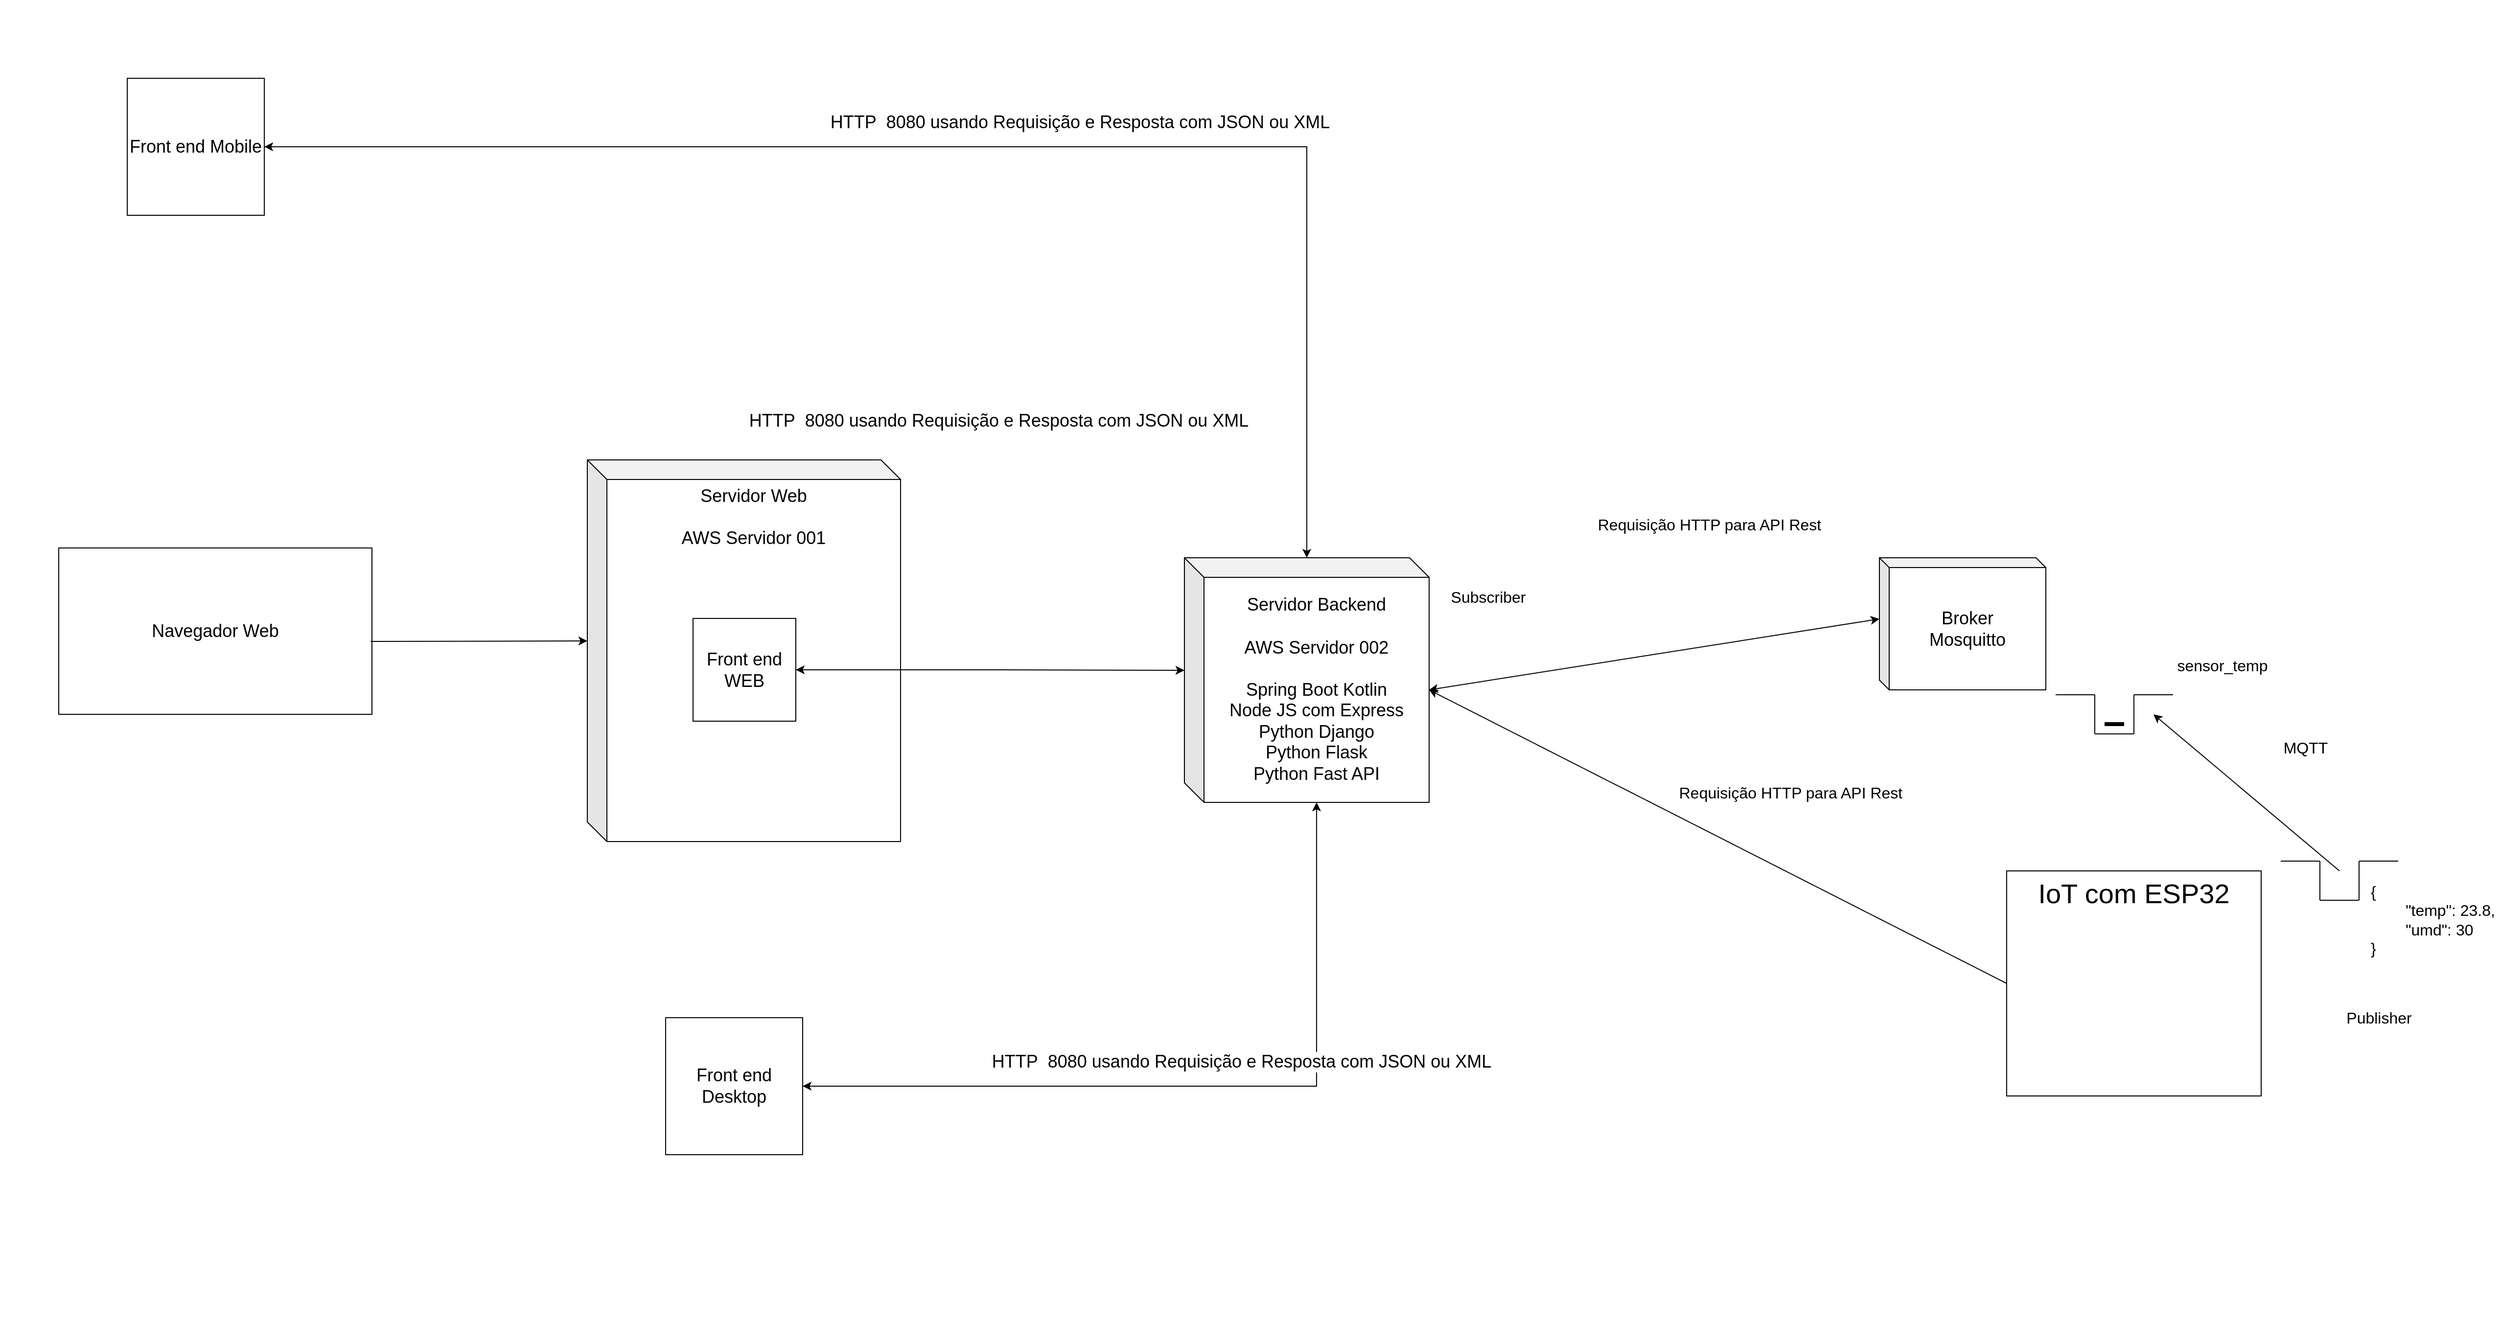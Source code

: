 <mxfile version="27.0.9">
  <diagram name="Página-1" id="81F1UbtDlpMVIuJjuEPL">
    <mxGraphModel dx="3161" dy="1894" grid="1" gridSize="10" guides="1" tooltips="1" connect="1" arrows="1" fold="1" page="1" pageScale="1" pageWidth="827" pageHeight="1169" math="0" shadow="0">
      <root>
        <mxCell id="0" />
        <mxCell id="1" parent="0" />
        <mxCell id="IYKdBTSMvmW3wx0UBxRR-4" value="IoT com ESP32" style="rounded=0;whiteSpace=wrap;html=1;fontSize=28;verticalAlign=top;" parent="1" vertex="1">
          <mxGeometry x="1110" y="460" width="260" height="230" as="geometry" />
        </mxCell>
        <mxCell id="IYKdBTSMvmW3wx0UBxRR-3" value="" style="shape=image;html=1;verticalAlign=top;verticalLabelPosition=bottom;labelBackgroundColor=#ffffff;imageAspect=0;aspect=fixed;image=https://cdn2.iconfinder.com/data/icons/electronic-13/480/3-electronic-arduino-chipset-icon-2-128.png" parent="1" vertex="1">
          <mxGeometry x="1230" y="550" width="128" height="128" as="geometry" />
        </mxCell>
        <mxCell id="KUsmrb8lNCLkx_MoMA3p-17" value="Servidor Web&lt;div&gt;&lt;br&gt;&lt;/div&gt;&lt;div&gt;AWS Servidor 001&lt;/div&gt;" style="shape=cube;whiteSpace=wrap;html=1;boundedLbl=1;backgroundOutline=1;darkOpacity=0.05;darkOpacity2=0.1;verticalAlign=top;fontSize=18;" parent="1" vertex="1">
          <mxGeometry x="-340" y="40" width="320" height="390" as="geometry" />
        </mxCell>
        <mxCell id="KUsmrb8lNCLkx_MoMA3p-1" value="Servidor Backend&lt;div&gt;&lt;br&gt;&lt;/div&gt;&lt;div&gt;AWS Servidor 002&lt;br&gt;&lt;div&gt;&lt;br&gt;&lt;/div&gt;&lt;div&gt;Spring Boot Kotlin&lt;/div&gt;&lt;div&gt;Node JS com Express&lt;/div&gt;&lt;div&gt;Python Django&lt;/div&gt;&lt;div&gt;Python Flask&lt;/div&gt;&lt;div&gt;Python Fast API&lt;/div&gt;&lt;/div&gt;" style="shape=cube;whiteSpace=wrap;html=1;boundedLbl=1;backgroundOutline=1;darkOpacity=0.05;darkOpacity2=0.1;fontSize=18;" parent="1" vertex="1">
          <mxGeometry x="270" y="140" width="250" height="250" as="geometry" />
        </mxCell>
        <mxCell id="KUsmrb8lNCLkx_MoMA3p-7" value="Front end WEB" style="whiteSpace=wrap;html=1;aspect=fixed;fontSize=18;" parent="1" vertex="1">
          <mxGeometry x="-232" y="202" width="105" height="105" as="geometry" />
        </mxCell>
        <mxCell id="KUsmrb8lNCLkx_MoMA3p-8" style="edgeStyle=orthogonalEdgeStyle;rounded=0;orthogonalLoop=1;jettySize=auto;html=1;startArrow=classic;startFill=1;endArrow=classic;endFill=1;exitX=1;exitY=0.5;exitDx=0;exitDy=0;entryX=0;entryY=0;entryDx=0;entryDy=115.0;entryPerimeter=0;" parent="1" source="KUsmrb8lNCLkx_MoMA3p-7" target="KUsmrb8lNCLkx_MoMA3p-1" edge="1">
          <mxGeometry relative="1" as="geometry">
            <mxPoint x="530" y="275" as="sourcePoint" />
            <mxPoint x="810" y="275" as="targetPoint" />
          </mxGeometry>
        </mxCell>
        <mxCell id="KUsmrb8lNCLkx_MoMA3p-9" value="HTTP&amp;nbsp; 8080 usando Requisição e Resposta com JSON ou XML" style="edgeLabel;html=1;align=center;verticalAlign=middle;resizable=0;points=[];fontSize=18;" parent="KUsmrb8lNCLkx_MoMA3p-8" vertex="1" connectable="0">
          <mxGeometry x="0.15" y="1" relative="1" as="geometry">
            <mxPoint x="-21" y="-254" as="offset" />
          </mxGeometry>
        </mxCell>
        <mxCell id="KUsmrb8lNCLkx_MoMA3p-11" style="edgeStyle=orthogonalEdgeStyle;rounded=0;orthogonalLoop=1;jettySize=auto;html=1;startArrow=classic;startFill=1;endArrow=classic;endFill=1;exitX=1;exitY=0.5;exitDx=0;exitDy=0;" parent="1" source="KUsmrb8lNCLkx_MoMA3p-10" target="KUsmrb8lNCLkx_MoMA3p-1" edge="1">
          <mxGeometry relative="1" as="geometry">
            <mxPoint x="-100" y="265" as="sourcePoint" />
            <mxPoint x="280" y="265" as="targetPoint" />
          </mxGeometry>
        </mxCell>
        <mxCell id="KUsmrb8lNCLkx_MoMA3p-12" value="HTTP&amp;nbsp; 8080 usando Requisição e Resposta com JSON ou XML" style="edgeLabel;html=1;align=center;verticalAlign=middle;resizable=0;points=[];fontSize=18;" parent="KUsmrb8lNCLkx_MoMA3p-11" vertex="1" connectable="0">
          <mxGeometry x="0.15" y="1" relative="1" as="geometry">
            <mxPoint x="-21" y="-24" as="offset" />
          </mxGeometry>
        </mxCell>
        <mxCell id="KUsmrb8lNCLkx_MoMA3p-14" style="edgeStyle=orthogonalEdgeStyle;rounded=0;orthogonalLoop=1;jettySize=auto;html=1;startArrow=classic;startFill=1;endArrow=classic;endFill=1;exitX=1;exitY=0.5;exitDx=0;exitDy=0;entryX=0;entryY=0;entryDx=135;entryDy=250.0;entryPerimeter=0;" parent="1" source="KUsmrb8lNCLkx_MoMA3p-13" target="KUsmrb8lNCLkx_MoMA3p-1" edge="1">
          <mxGeometry relative="1" as="geometry">
            <mxPoint x="-100" y="40" as="sourcePoint" />
            <mxPoint x="405" y="150" as="targetPoint" />
          </mxGeometry>
        </mxCell>
        <mxCell id="KUsmrb8lNCLkx_MoMA3p-15" value="HTTP&amp;nbsp; 8080 usando Requisição e Resposta com JSON ou XML" style="edgeLabel;html=1;align=center;verticalAlign=middle;resizable=0;points=[];fontSize=18;" parent="KUsmrb8lNCLkx_MoMA3p-14" vertex="1" connectable="0">
          <mxGeometry x="0.15" y="1" relative="1" as="geometry">
            <mxPoint x="-21" y="-24" as="offset" />
          </mxGeometry>
        </mxCell>
        <mxCell id="KUsmrb8lNCLkx_MoMA3p-22" value="" style="group;fontSize=19;" parent="1" vertex="1" connectable="0">
          <mxGeometry x="-910" y="-430" width="338" height="338" as="geometry" />
        </mxCell>
        <mxCell id="KUsmrb8lNCLkx_MoMA3p-18" value="" style="shape=image;html=1;verticalAlign=top;verticalLabelPosition=bottom;labelBackgroundColor=#ffffff;imageAspect=0;aspect=fixed;image=https://cdn1.iconfinder.com/data/icons/general-9/500/iPad-128.png" parent="KUsmrb8lNCLkx_MoMA3p-22" vertex="1">
          <mxGeometry width="338" height="338" as="geometry" />
        </mxCell>
        <mxCell id="KUsmrb8lNCLkx_MoMA3p-10" value="Front end Mobile" style="whiteSpace=wrap;html=1;aspect=fixed;fontSize=18;" parent="KUsmrb8lNCLkx_MoMA3p-22" vertex="1">
          <mxGeometry x="100" y="80" width="140" height="140" as="geometry" />
        </mxCell>
        <mxCell id="KUsmrb8lNCLkx_MoMA3p-27" value="" style="group;fontSize=18;" parent="1" vertex="1" connectable="0">
          <mxGeometry x="-940" y="30" width="440" height="440" as="geometry" />
        </mxCell>
        <mxCell id="KUsmrb8lNCLkx_MoMA3p-23" value="" style="shape=image;html=1;verticalAlign=top;verticalLabelPosition=bottom;labelBackgroundColor=#ffffff;imageAspect=0;aspect=fixed;image=https://cdn1.iconfinder.com/data/icons/general-9/500/laptop-128.png" parent="KUsmrb8lNCLkx_MoMA3p-27" vertex="1">
          <mxGeometry width="440" height="440" as="geometry" />
        </mxCell>
        <mxCell id="KUsmrb8lNCLkx_MoMA3p-26" value="Navegador Web" style="rounded=0;whiteSpace=wrap;html=1;fontSize=18;" parent="KUsmrb8lNCLkx_MoMA3p-27" vertex="1">
          <mxGeometry x="60" y="100" width="320" height="170" as="geometry" />
        </mxCell>
        <mxCell id="C7t1A0CUNiaQvzjGpF3V-2" value="" style="endArrow=classic;html=1;rounded=0;exitX=0.996;exitY=0.562;exitDx=0;exitDy=0;exitPerimeter=0;entryX=0;entryY=0;entryDx=0;entryDy=185;entryPerimeter=0;" parent="1" source="KUsmrb8lNCLkx_MoMA3p-26" target="KUsmrb8lNCLkx_MoMA3p-17" edge="1">
          <mxGeometry width="50" height="50" relative="1" as="geometry">
            <mxPoint x="-400" y="80" as="sourcePoint" />
            <mxPoint x="-350" y="30" as="targetPoint" />
          </mxGeometry>
        </mxCell>
        <mxCell id="C7t1A0CUNiaQvzjGpF3V-4" value="" style="group" parent="1" vertex="1" connectable="0">
          <mxGeometry x="-410" y="480" width="440" height="440" as="geometry" />
        </mxCell>
        <mxCell id="KUsmrb8lNCLkx_MoMA3p-19" value="" style="shape=image;html=1;verticalAlign=top;verticalLabelPosition=bottom;labelBackgroundColor=#ffffff;imageAspect=0;aspect=fixed;image=https://cdn1.iconfinder.com/data/icons/general-9/500/laptop-128.png" parent="C7t1A0CUNiaQvzjGpF3V-4" vertex="1">
          <mxGeometry width="440" height="440" as="geometry" />
        </mxCell>
        <mxCell id="KUsmrb8lNCLkx_MoMA3p-13" value="Front end Desktop" style="whiteSpace=wrap;html=1;aspect=fixed;fontSize=18;" parent="C7t1A0CUNiaQvzjGpF3V-4" vertex="1">
          <mxGeometry x="150" y="130" width="140" height="140" as="geometry" />
        </mxCell>
        <mxCell id="IYKdBTSMvmW3wx0UBxRR-1" value="Broker&lt;div&gt;Mosquitto&lt;/div&gt;" style="shape=cube;whiteSpace=wrap;html=1;boundedLbl=1;backgroundOutline=1;darkOpacity=0.05;darkOpacity2=0.1;size=10;fontSize=18;" parent="1" vertex="1">
          <mxGeometry x="980" y="140" width="170" height="135" as="geometry" />
        </mxCell>
        <mxCell id="IYKdBTSMvmW3wx0UBxRR-5" value="&lt;font style=&quot;font-size: 16px;&quot;&gt;Requisição HTTP para API Rest&lt;/font&gt;" style="endArrow=classic;html=1;rounded=0;exitX=0;exitY=0.5;exitDx=0;exitDy=0;entryX=0;entryY=0;entryDx=250.0;entryDy=135;entryPerimeter=0;" parent="1" source="IYKdBTSMvmW3wx0UBxRR-4" target="KUsmrb8lNCLkx_MoMA3p-1" edge="1">
          <mxGeometry x="-0.14" y="-74" width="50" height="50" relative="1" as="geometry">
            <mxPoint x="990" y="570" as="sourcePoint" />
            <mxPoint x="720" y="290" as="targetPoint" />
            <mxPoint x="-1" as="offset" />
          </mxGeometry>
        </mxCell>
        <mxCell id="IYKdBTSMvmW3wx0UBxRR-13" value="" style="group" parent="1" vertex="1" connectable="0">
          <mxGeometry x="1390" y="450" width="120" height="40" as="geometry" />
        </mxCell>
        <mxCell id="IYKdBTSMvmW3wx0UBxRR-7" value="" style="endArrow=none;html=1;rounded=0;" parent="IYKdBTSMvmW3wx0UBxRR-13" edge="1">
          <mxGeometry width="50" height="50" relative="1" as="geometry">
            <mxPoint as="sourcePoint" />
            <mxPoint x="40" as="targetPoint" />
          </mxGeometry>
        </mxCell>
        <mxCell id="IYKdBTSMvmW3wx0UBxRR-9" value="" style="endArrow=none;html=1;rounded=0;" parent="IYKdBTSMvmW3wx0UBxRR-13" edge="1">
          <mxGeometry width="50" height="50" relative="1" as="geometry">
            <mxPoint x="80" as="sourcePoint" />
            <mxPoint x="120" as="targetPoint" />
          </mxGeometry>
        </mxCell>
        <mxCell id="IYKdBTSMvmW3wx0UBxRR-10" value="" style="endArrow=none;html=1;rounded=0;" parent="IYKdBTSMvmW3wx0UBxRR-13" edge="1">
          <mxGeometry width="50" height="50" relative="1" as="geometry">
            <mxPoint x="40" y="40" as="sourcePoint" />
            <mxPoint x="80" y="40" as="targetPoint" />
          </mxGeometry>
        </mxCell>
        <mxCell id="IYKdBTSMvmW3wx0UBxRR-11" value="" style="endArrow=none;html=1;rounded=0;" parent="IYKdBTSMvmW3wx0UBxRR-13" edge="1">
          <mxGeometry width="50" height="50" relative="1" as="geometry">
            <mxPoint x="40" as="sourcePoint" />
            <mxPoint x="40" y="40" as="targetPoint" />
          </mxGeometry>
        </mxCell>
        <mxCell id="IYKdBTSMvmW3wx0UBxRR-12" value="" style="endArrow=none;html=1;rounded=0;" parent="IYKdBTSMvmW3wx0UBxRR-13" edge="1">
          <mxGeometry width="50" height="50" relative="1" as="geometry">
            <mxPoint x="80" as="sourcePoint" />
            <mxPoint x="80" y="40" as="targetPoint" />
          </mxGeometry>
        </mxCell>
        <mxCell id="IYKdBTSMvmW3wx0UBxRR-14" value="" style="group" parent="1" vertex="1" connectable="0">
          <mxGeometry x="1160" y="280" width="120" height="40" as="geometry" />
        </mxCell>
        <mxCell id="IYKdBTSMvmW3wx0UBxRR-15" value="" style="endArrow=none;html=1;rounded=0;" parent="IYKdBTSMvmW3wx0UBxRR-14" edge="1">
          <mxGeometry width="50" height="50" relative="1" as="geometry">
            <mxPoint as="sourcePoint" />
            <mxPoint x="40" as="targetPoint" />
          </mxGeometry>
        </mxCell>
        <mxCell id="IYKdBTSMvmW3wx0UBxRR-16" value="" style="endArrow=none;html=1;rounded=0;" parent="IYKdBTSMvmW3wx0UBxRR-14" edge="1">
          <mxGeometry width="50" height="50" relative="1" as="geometry">
            <mxPoint x="80" as="sourcePoint" />
            <mxPoint x="120" as="targetPoint" />
          </mxGeometry>
        </mxCell>
        <mxCell id="IYKdBTSMvmW3wx0UBxRR-17" value="" style="endArrow=none;html=1;rounded=0;" parent="IYKdBTSMvmW3wx0UBxRR-14" edge="1">
          <mxGeometry width="50" height="50" relative="1" as="geometry">
            <mxPoint x="40" y="40" as="sourcePoint" />
            <mxPoint x="80" y="40" as="targetPoint" />
          </mxGeometry>
        </mxCell>
        <mxCell id="IYKdBTSMvmW3wx0UBxRR-18" value="" style="endArrow=none;html=1;rounded=0;" parent="IYKdBTSMvmW3wx0UBxRR-14" edge="1">
          <mxGeometry width="50" height="50" relative="1" as="geometry">
            <mxPoint x="40" as="sourcePoint" />
            <mxPoint x="40" y="40" as="targetPoint" />
          </mxGeometry>
        </mxCell>
        <mxCell id="IYKdBTSMvmW3wx0UBxRR-19" value="" style="endArrow=none;html=1;rounded=0;" parent="IYKdBTSMvmW3wx0UBxRR-14" edge="1">
          <mxGeometry width="50" height="50" relative="1" as="geometry">
            <mxPoint x="80" as="sourcePoint" />
            <mxPoint x="80" y="40" as="targetPoint" />
          </mxGeometry>
        </mxCell>
        <mxCell id="IYKdBTSMvmW3wx0UBxRR-21" value="" style="endArrow=none;html=1;rounded=0;spacing=2;jumpSize=6;strokeWidth=4;" parent="IYKdBTSMvmW3wx0UBxRR-14" edge="1">
          <mxGeometry width="50" height="50" relative="1" as="geometry">
            <mxPoint x="50" y="30" as="sourcePoint" />
            <mxPoint x="70" y="30" as="targetPoint" />
          </mxGeometry>
        </mxCell>
        <mxCell id="IYKdBTSMvmW3wx0UBxRR-20" value="&lt;span style=&quot;font-size: 16px;&quot;&gt;MQTT&lt;/span&gt;" style="endArrow=classic;html=1;rounded=0;" parent="1" edge="1">
          <mxGeometry x="-0.14" y="-74" width="50" height="50" relative="1" as="geometry">
            <mxPoint x="1450" y="460" as="sourcePoint" />
            <mxPoint x="1260" y="300" as="targetPoint" />
            <mxPoint x="-1" as="offset" />
          </mxGeometry>
        </mxCell>
        <mxCell id="IYKdBTSMvmW3wx0UBxRR-24" value="" style="endArrow=classic;startArrow=classic;html=1;rounded=0;entryX=0;entryY=0;entryDx=0;entryDy=62.5;entryPerimeter=0;exitX=0;exitY=0;exitDx=250;exitDy=135;exitPerimeter=0;" parent="1" source="KUsmrb8lNCLkx_MoMA3p-1" target="IYKdBTSMvmW3wx0UBxRR-1" edge="1">
          <mxGeometry width="50" height="50" relative="1" as="geometry">
            <mxPoint x="630" y="213" as="sourcePoint" />
            <mxPoint x="750" y="192.5" as="targetPoint" />
          </mxGeometry>
        </mxCell>
        <mxCell id="IYKdBTSMvmW3wx0UBxRR-26" value="&lt;span style=&quot;font-size: 16px;&quot;&gt;Requisição HTTP para API Rest&lt;/span&gt;" style="edgeLabel;html=1;align=center;verticalAlign=middle;resizable=0;points=[];" parent="IYKdBTSMvmW3wx0UBxRR-24" vertex="1" connectable="0">
          <mxGeometry x="0.238" y="-2" relative="1" as="geometry">
            <mxPoint y="-126" as="offset" />
          </mxGeometry>
        </mxCell>
        <mxCell id="nhkvkATHGscYWJ2oFK6Y-2" value="&lt;span style=&quot;font-size: 16px;&quot;&gt;sensor_temp&lt;/span&gt;" style="edgeLabel;html=1;align=center;verticalAlign=middle;resizable=0;points=[];" vertex="1" connectable="0" parent="1">
          <mxGeometry x="1330" y="250" as="geometry" />
        </mxCell>
        <mxCell id="nhkvkATHGscYWJ2oFK6Y-3" value="&lt;span style=&quot;font-size: 16px;&quot;&gt;{&amp;nbsp;&lt;/span&gt;&lt;div&gt;&lt;span style=&quot;font-size: 16px;&quot;&gt;&lt;span style=&quot;white-space: pre;&quot;&gt;&#x9;&lt;/span&gt;&quot;temp&quot;: 23.8,&amp;nbsp;&lt;/span&gt;&lt;div&gt;&lt;span style=&quot;font-size: 16px;&quot;&gt;&lt;span style=&quot;white-space: pre;&quot;&gt;&#x9;&lt;/span&gt;&quot;umd&quot;: 30&lt;/span&gt;&lt;/div&gt;&lt;div&gt;&lt;span style=&quot;font-size: 16px;&quot;&gt;}&lt;/span&gt;&lt;/div&gt;&lt;/div&gt;" style="edgeLabel;html=1;align=left;verticalAlign=middle;resizable=0;points=[];" vertex="1" connectable="0" parent="1">
          <mxGeometry x="1480" y="510" as="geometry" />
        </mxCell>
        <mxCell id="nhkvkATHGscYWJ2oFK6Y-4" value="&lt;span style=&quot;font-size: 16px;&quot;&gt;Publisher&lt;/span&gt;" style="edgeLabel;html=1;align=center;verticalAlign=middle;resizable=0;points=[];" vertex="1" connectable="0" parent="1">
          <mxGeometry x="1490" y="610" as="geometry" />
        </mxCell>
        <mxCell id="nhkvkATHGscYWJ2oFK6Y-5" value="&lt;span style=&quot;font-size: 16px;&quot;&gt;Subscriber&lt;/span&gt;" style="edgeLabel;html=1;align=center;verticalAlign=middle;resizable=0;points=[];" vertex="1" connectable="0" parent="1">
          <mxGeometry x="580" y="180" as="geometry" />
        </mxCell>
      </root>
    </mxGraphModel>
  </diagram>
</mxfile>
